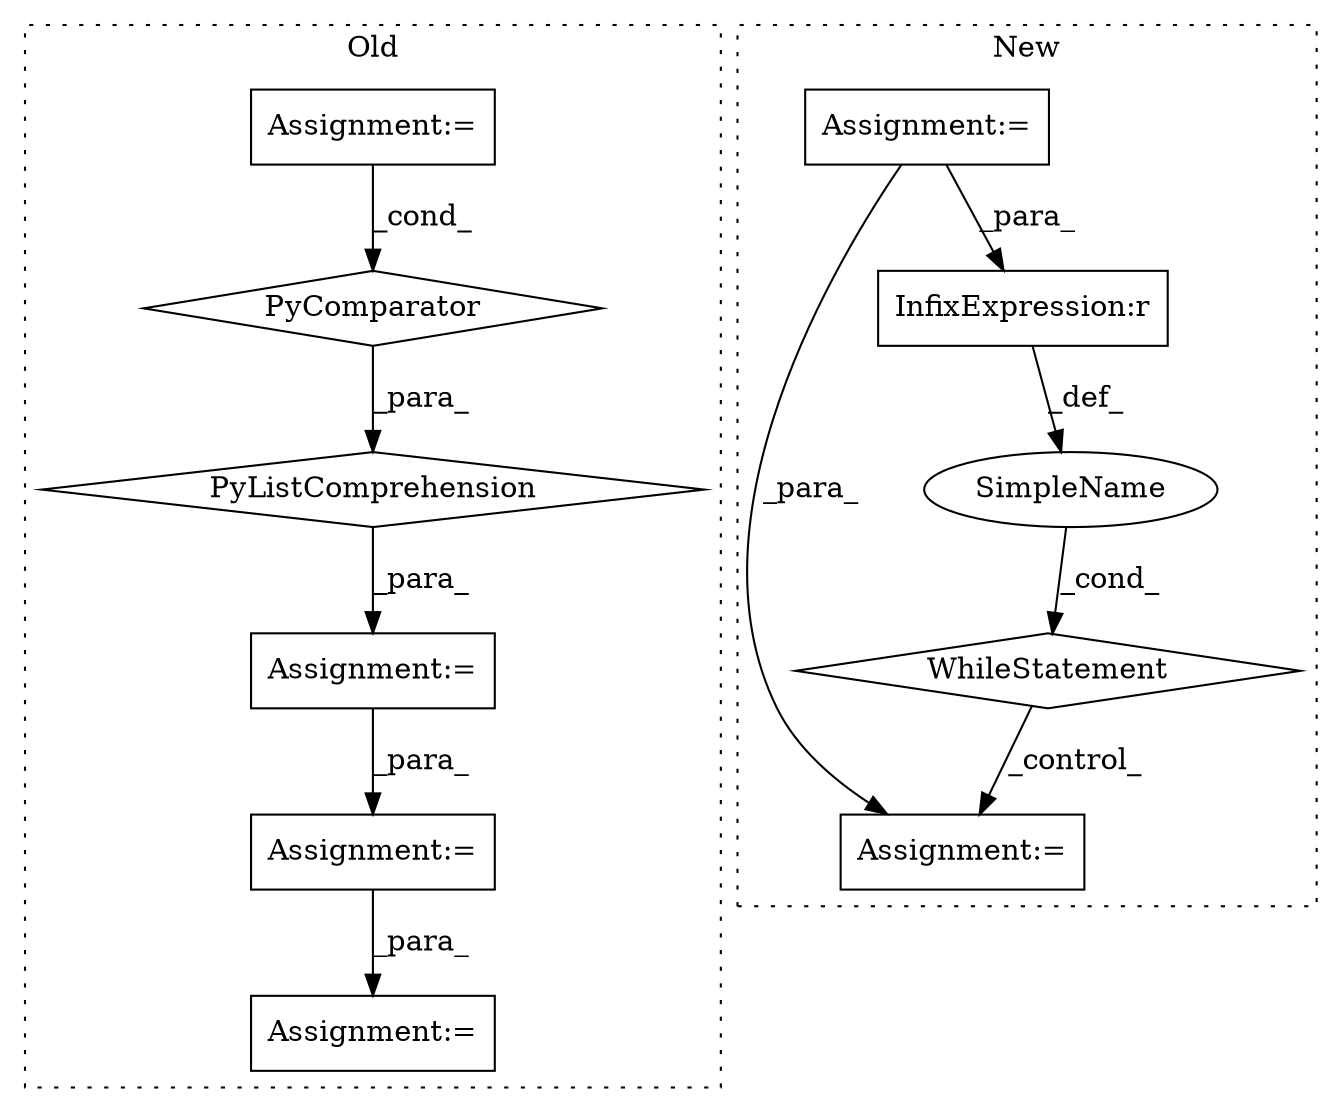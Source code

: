 digraph G {
subgraph cluster0 {
1 [label="PyListComprehension" a="109" s="50629" l="136" shape="diamond"];
3 [label="PyComparator" a="113" s="50688" l="69" shape="diamond"];
4 [label="Assignment:=" a="7" s="50688" l="69" shape="box"];
6 [label="Assignment:=" a="7" s="50850" l="2" shape="box"];
10 [label="Assignment:=" a="7" s="50770" l="1" shape="box"];
11 [label="Assignment:=" a="7" s="50617" l="12" shape="box"];
label = "Old";
style="dotted";
}
subgraph cluster1 {
2 [label="WhileStatement" a="61" s="51345,51366" l="7,2" shape="diamond"];
5 [label="Assignment:=" a="7" s="51410" l="1" shape="box"];
7 [label="SimpleName" a="42" s="" l="" shape="ellipse"];
8 [label="Assignment:=" a="7" s="51330" l="1" shape="box"];
9 [label="InfixExpression:r" a="27" s="51357" l="4" shape="box"];
label = "New";
style="dotted";
}
1 -> 11 [label="_para_"];
2 -> 5 [label="_control_"];
3 -> 1 [label="_para_"];
4 -> 3 [label="_cond_"];
7 -> 2 [label="_cond_"];
8 -> 9 [label="_para_"];
8 -> 5 [label="_para_"];
9 -> 7 [label="_def_"];
10 -> 6 [label="_para_"];
11 -> 10 [label="_para_"];
}